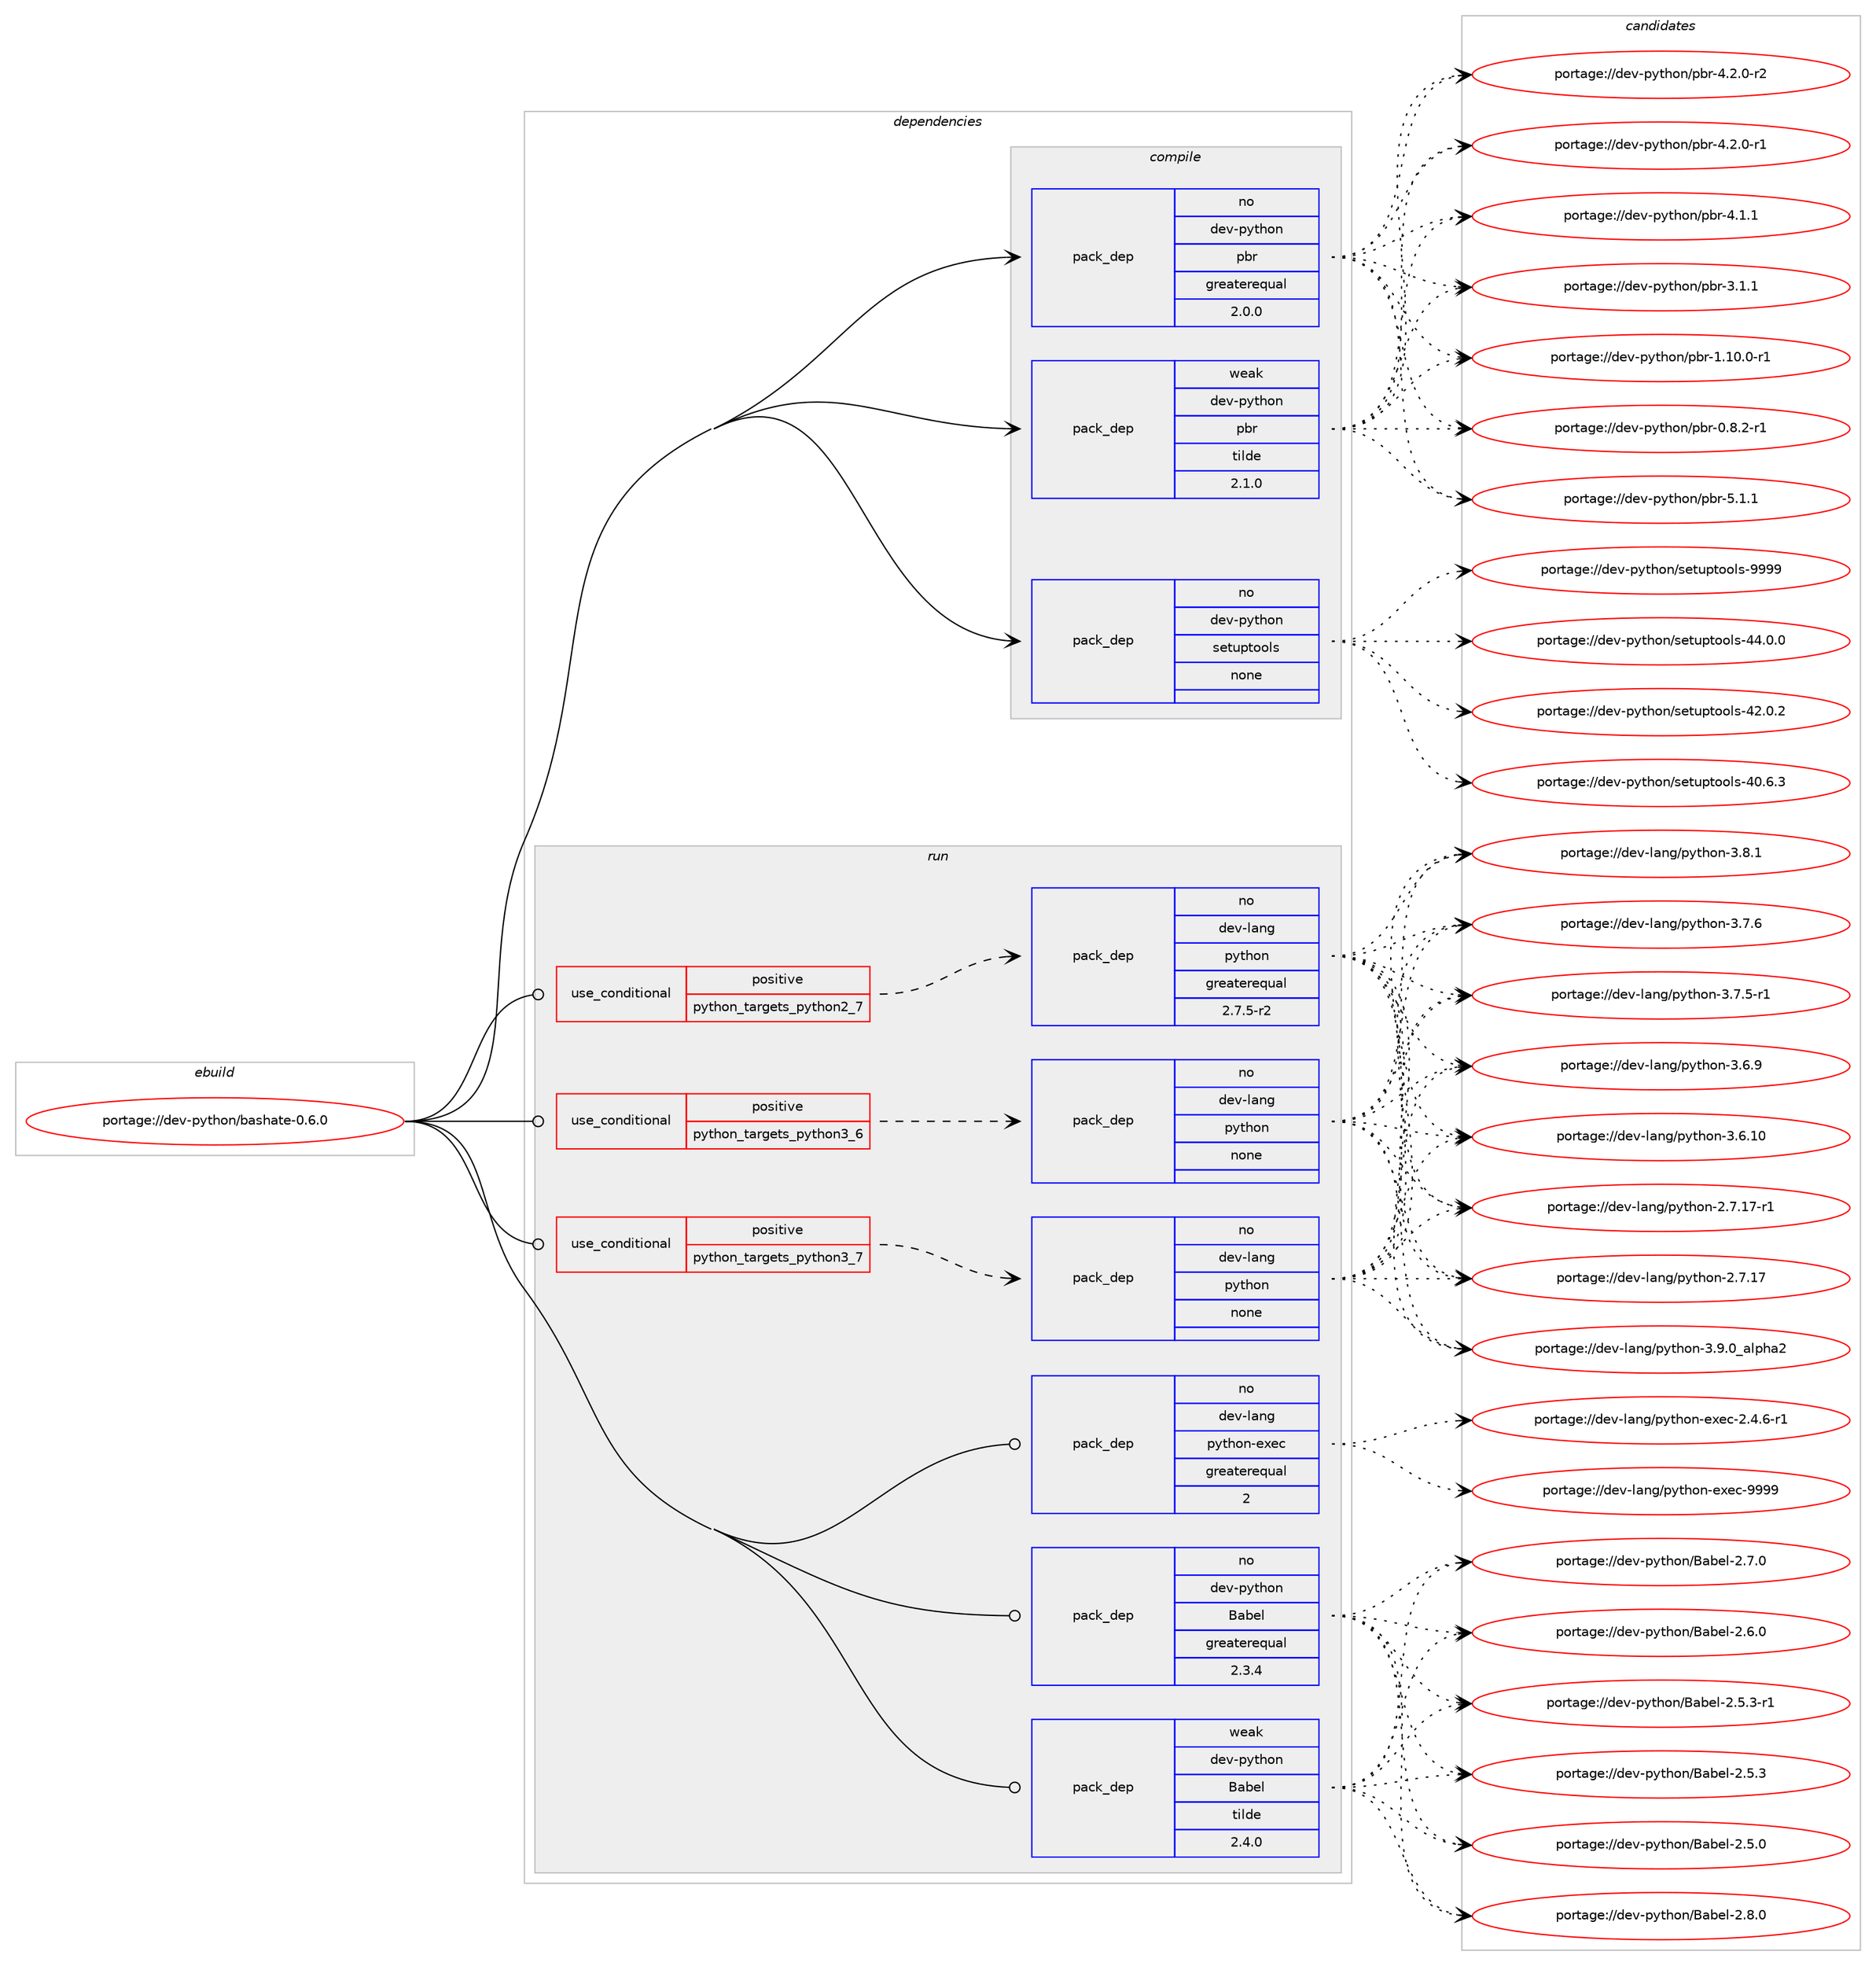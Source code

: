 digraph prolog {

# *************
# Graph options
# *************

newrank=true;
concentrate=true;
compound=true;
graph [rankdir=LR,fontname=Helvetica,fontsize=10,ranksep=1.5];#, ranksep=2.5, nodesep=0.2];
edge  [arrowhead=vee];
node  [fontname=Helvetica,fontsize=10];

# **********
# The ebuild
# **********

subgraph cluster_leftcol {
color=gray;
label=<<i>ebuild</i>>;
id [label="portage://dev-python/bashate-0.6.0", color=red, width=4, href="../dev-python/bashate-0.6.0.svg"];
}

# ****************
# The dependencies
# ****************

subgraph cluster_midcol {
color=gray;
label=<<i>dependencies</i>>;
subgraph cluster_compile {
fillcolor="#eeeeee";
style=filled;
label=<<i>compile</i>>;
subgraph pack346212 {
dependency469746 [label=<<TABLE BORDER="0" CELLBORDER="1" CELLSPACING="0" CELLPADDING="4" WIDTH="220"><TR><TD ROWSPAN="6" CELLPADDING="30">pack_dep</TD></TR><TR><TD WIDTH="110">no</TD></TR><TR><TD>dev-python</TD></TR><TR><TD>pbr</TD></TR><TR><TD>greaterequal</TD></TR><TR><TD>2.0.0</TD></TR></TABLE>>, shape=none, color=blue];
}
id:e -> dependency469746:w [weight=20,style="solid",arrowhead="vee"];
subgraph pack346213 {
dependency469747 [label=<<TABLE BORDER="0" CELLBORDER="1" CELLSPACING="0" CELLPADDING="4" WIDTH="220"><TR><TD ROWSPAN="6" CELLPADDING="30">pack_dep</TD></TR><TR><TD WIDTH="110">no</TD></TR><TR><TD>dev-python</TD></TR><TR><TD>setuptools</TD></TR><TR><TD>none</TD></TR><TR><TD></TD></TR></TABLE>>, shape=none, color=blue];
}
id:e -> dependency469747:w [weight=20,style="solid",arrowhead="vee"];
subgraph pack346214 {
dependency469748 [label=<<TABLE BORDER="0" CELLBORDER="1" CELLSPACING="0" CELLPADDING="4" WIDTH="220"><TR><TD ROWSPAN="6" CELLPADDING="30">pack_dep</TD></TR><TR><TD WIDTH="110">weak</TD></TR><TR><TD>dev-python</TD></TR><TR><TD>pbr</TD></TR><TR><TD>tilde</TD></TR><TR><TD>2.1.0</TD></TR></TABLE>>, shape=none, color=blue];
}
id:e -> dependency469748:w [weight=20,style="solid",arrowhead="vee"];
}
subgraph cluster_compileandrun {
fillcolor="#eeeeee";
style=filled;
label=<<i>compile and run</i>>;
}
subgraph cluster_run {
fillcolor="#eeeeee";
style=filled;
label=<<i>run</i>>;
subgraph cond118521 {
dependency469749 [label=<<TABLE BORDER="0" CELLBORDER="1" CELLSPACING="0" CELLPADDING="4"><TR><TD ROWSPAN="3" CELLPADDING="10">use_conditional</TD></TR><TR><TD>positive</TD></TR><TR><TD>python_targets_python2_7</TD></TR></TABLE>>, shape=none, color=red];
subgraph pack346215 {
dependency469750 [label=<<TABLE BORDER="0" CELLBORDER="1" CELLSPACING="0" CELLPADDING="4" WIDTH="220"><TR><TD ROWSPAN="6" CELLPADDING="30">pack_dep</TD></TR><TR><TD WIDTH="110">no</TD></TR><TR><TD>dev-lang</TD></TR><TR><TD>python</TD></TR><TR><TD>greaterequal</TD></TR><TR><TD>2.7.5-r2</TD></TR></TABLE>>, shape=none, color=blue];
}
dependency469749:e -> dependency469750:w [weight=20,style="dashed",arrowhead="vee"];
}
id:e -> dependency469749:w [weight=20,style="solid",arrowhead="odot"];
subgraph cond118522 {
dependency469751 [label=<<TABLE BORDER="0" CELLBORDER="1" CELLSPACING="0" CELLPADDING="4"><TR><TD ROWSPAN="3" CELLPADDING="10">use_conditional</TD></TR><TR><TD>positive</TD></TR><TR><TD>python_targets_python3_6</TD></TR></TABLE>>, shape=none, color=red];
subgraph pack346216 {
dependency469752 [label=<<TABLE BORDER="0" CELLBORDER="1" CELLSPACING="0" CELLPADDING="4" WIDTH="220"><TR><TD ROWSPAN="6" CELLPADDING="30">pack_dep</TD></TR><TR><TD WIDTH="110">no</TD></TR><TR><TD>dev-lang</TD></TR><TR><TD>python</TD></TR><TR><TD>none</TD></TR><TR><TD></TD></TR></TABLE>>, shape=none, color=blue];
}
dependency469751:e -> dependency469752:w [weight=20,style="dashed",arrowhead="vee"];
}
id:e -> dependency469751:w [weight=20,style="solid",arrowhead="odot"];
subgraph cond118523 {
dependency469753 [label=<<TABLE BORDER="0" CELLBORDER="1" CELLSPACING="0" CELLPADDING="4"><TR><TD ROWSPAN="3" CELLPADDING="10">use_conditional</TD></TR><TR><TD>positive</TD></TR><TR><TD>python_targets_python3_7</TD></TR></TABLE>>, shape=none, color=red];
subgraph pack346217 {
dependency469754 [label=<<TABLE BORDER="0" CELLBORDER="1" CELLSPACING="0" CELLPADDING="4" WIDTH="220"><TR><TD ROWSPAN="6" CELLPADDING="30">pack_dep</TD></TR><TR><TD WIDTH="110">no</TD></TR><TR><TD>dev-lang</TD></TR><TR><TD>python</TD></TR><TR><TD>none</TD></TR><TR><TD></TD></TR></TABLE>>, shape=none, color=blue];
}
dependency469753:e -> dependency469754:w [weight=20,style="dashed",arrowhead="vee"];
}
id:e -> dependency469753:w [weight=20,style="solid",arrowhead="odot"];
subgraph pack346218 {
dependency469755 [label=<<TABLE BORDER="0" CELLBORDER="1" CELLSPACING="0" CELLPADDING="4" WIDTH="220"><TR><TD ROWSPAN="6" CELLPADDING="30">pack_dep</TD></TR><TR><TD WIDTH="110">no</TD></TR><TR><TD>dev-lang</TD></TR><TR><TD>python-exec</TD></TR><TR><TD>greaterequal</TD></TR><TR><TD>2</TD></TR></TABLE>>, shape=none, color=blue];
}
id:e -> dependency469755:w [weight=20,style="solid",arrowhead="odot"];
subgraph pack346219 {
dependency469756 [label=<<TABLE BORDER="0" CELLBORDER="1" CELLSPACING="0" CELLPADDING="4" WIDTH="220"><TR><TD ROWSPAN="6" CELLPADDING="30">pack_dep</TD></TR><TR><TD WIDTH="110">no</TD></TR><TR><TD>dev-python</TD></TR><TR><TD>Babel</TD></TR><TR><TD>greaterequal</TD></TR><TR><TD>2.3.4</TD></TR></TABLE>>, shape=none, color=blue];
}
id:e -> dependency469756:w [weight=20,style="solid",arrowhead="odot"];
subgraph pack346220 {
dependency469757 [label=<<TABLE BORDER="0" CELLBORDER="1" CELLSPACING="0" CELLPADDING="4" WIDTH="220"><TR><TD ROWSPAN="6" CELLPADDING="30">pack_dep</TD></TR><TR><TD WIDTH="110">weak</TD></TR><TR><TD>dev-python</TD></TR><TR><TD>Babel</TD></TR><TR><TD>tilde</TD></TR><TR><TD>2.4.0</TD></TR></TABLE>>, shape=none, color=blue];
}
id:e -> dependency469757:w [weight=20,style="solid",arrowhead="odot"];
}
}

# **************
# The candidates
# **************

subgraph cluster_choices {
rank=same;
color=gray;
label=<<i>candidates</i>>;

subgraph choice346212 {
color=black;
nodesep=1;
choice100101118451121211161041111104711298114455346494649 [label="portage://dev-python/pbr-5.1.1", color=red, width=4,href="../dev-python/pbr-5.1.1.svg"];
choice1001011184511212111610411111047112981144552465046484511450 [label="portage://dev-python/pbr-4.2.0-r2", color=red, width=4,href="../dev-python/pbr-4.2.0-r2.svg"];
choice1001011184511212111610411111047112981144552465046484511449 [label="portage://dev-python/pbr-4.2.0-r1", color=red, width=4,href="../dev-python/pbr-4.2.0-r1.svg"];
choice100101118451121211161041111104711298114455246494649 [label="portage://dev-python/pbr-4.1.1", color=red, width=4,href="../dev-python/pbr-4.1.1.svg"];
choice100101118451121211161041111104711298114455146494649 [label="portage://dev-python/pbr-3.1.1", color=red, width=4,href="../dev-python/pbr-3.1.1.svg"];
choice100101118451121211161041111104711298114454946494846484511449 [label="portage://dev-python/pbr-1.10.0-r1", color=red, width=4,href="../dev-python/pbr-1.10.0-r1.svg"];
choice1001011184511212111610411111047112981144548465646504511449 [label="portage://dev-python/pbr-0.8.2-r1", color=red, width=4,href="../dev-python/pbr-0.8.2-r1.svg"];
dependency469746:e -> choice100101118451121211161041111104711298114455346494649:w [style=dotted,weight="100"];
dependency469746:e -> choice1001011184511212111610411111047112981144552465046484511450:w [style=dotted,weight="100"];
dependency469746:e -> choice1001011184511212111610411111047112981144552465046484511449:w [style=dotted,weight="100"];
dependency469746:e -> choice100101118451121211161041111104711298114455246494649:w [style=dotted,weight="100"];
dependency469746:e -> choice100101118451121211161041111104711298114455146494649:w [style=dotted,weight="100"];
dependency469746:e -> choice100101118451121211161041111104711298114454946494846484511449:w [style=dotted,weight="100"];
dependency469746:e -> choice1001011184511212111610411111047112981144548465646504511449:w [style=dotted,weight="100"];
}
subgraph choice346213 {
color=black;
nodesep=1;
choice10010111845112121116104111110471151011161171121161111111081154557575757 [label="portage://dev-python/setuptools-9999", color=red, width=4,href="../dev-python/setuptools-9999.svg"];
choice100101118451121211161041111104711510111611711211611111110811545525246484648 [label="portage://dev-python/setuptools-44.0.0", color=red, width=4,href="../dev-python/setuptools-44.0.0.svg"];
choice100101118451121211161041111104711510111611711211611111110811545525046484650 [label="portage://dev-python/setuptools-42.0.2", color=red, width=4,href="../dev-python/setuptools-42.0.2.svg"];
choice100101118451121211161041111104711510111611711211611111110811545524846544651 [label="portage://dev-python/setuptools-40.6.3", color=red, width=4,href="../dev-python/setuptools-40.6.3.svg"];
dependency469747:e -> choice10010111845112121116104111110471151011161171121161111111081154557575757:w [style=dotted,weight="100"];
dependency469747:e -> choice100101118451121211161041111104711510111611711211611111110811545525246484648:w [style=dotted,weight="100"];
dependency469747:e -> choice100101118451121211161041111104711510111611711211611111110811545525046484650:w [style=dotted,weight="100"];
dependency469747:e -> choice100101118451121211161041111104711510111611711211611111110811545524846544651:w [style=dotted,weight="100"];
}
subgraph choice346214 {
color=black;
nodesep=1;
choice100101118451121211161041111104711298114455346494649 [label="portage://dev-python/pbr-5.1.1", color=red, width=4,href="../dev-python/pbr-5.1.1.svg"];
choice1001011184511212111610411111047112981144552465046484511450 [label="portage://dev-python/pbr-4.2.0-r2", color=red, width=4,href="../dev-python/pbr-4.2.0-r2.svg"];
choice1001011184511212111610411111047112981144552465046484511449 [label="portage://dev-python/pbr-4.2.0-r1", color=red, width=4,href="../dev-python/pbr-4.2.0-r1.svg"];
choice100101118451121211161041111104711298114455246494649 [label="portage://dev-python/pbr-4.1.1", color=red, width=4,href="../dev-python/pbr-4.1.1.svg"];
choice100101118451121211161041111104711298114455146494649 [label="portage://dev-python/pbr-3.1.1", color=red, width=4,href="../dev-python/pbr-3.1.1.svg"];
choice100101118451121211161041111104711298114454946494846484511449 [label="portage://dev-python/pbr-1.10.0-r1", color=red, width=4,href="../dev-python/pbr-1.10.0-r1.svg"];
choice1001011184511212111610411111047112981144548465646504511449 [label="portage://dev-python/pbr-0.8.2-r1", color=red, width=4,href="../dev-python/pbr-0.8.2-r1.svg"];
dependency469748:e -> choice100101118451121211161041111104711298114455346494649:w [style=dotted,weight="100"];
dependency469748:e -> choice1001011184511212111610411111047112981144552465046484511450:w [style=dotted,weight="100"];
dependency469748:e -> choice1001011184511212111610411111047112981144552465046484511449:w [style=dotted,weight="100"];
dependency469748:e -> choice100101118451121211161041111104711298114455246494649:w [style=dotted,weight="100"];
dependency469748:e -> choice100101118451121211161041111104711298114455146494649:w [style=dotted,weight="100"];
dependency469748:e -> choice100101118451121211161041111104711298114454946494846484511449:w [style=dotted,weight="100"];
dependency469748:e -> choice1001011184511212111610411111047112981144548465646504511449:w [style=dotted,weight="100"];
}
subgraph choice346215 {
color=black;
nodesep=1;
choice10010111845108971101034711212111610411111045514657464895971081121049750 [label="portage://dev-lang/python-3.9.0_alpha2", color=red, width=4,href="../dev-lang/python-3.9.0_alpha2.svg"];
choice100101118451089711010347112121116104111110455146564649 [label="portage://dev-lang/python-3.8.1", color=red, width=4,href="../dev-lang/python-3.8.1.svg"];
choice100101118451089711010347112121116104111110455146554654 [label="portage://dev-lang/python-3.7.6", color=red, width=4,href="../dev-lang/python-3.7.6.svg"];
choice1001011184510897110103471121211161041111104551465546534511449 [label="portage://dev-lang/python-3.7.5-r1", color=red, width=4,href="../dev-lang/python-3.7.5-r1.svg"];
choice100101118451089711010347112121116104111110455146544657 [label="portage://dev-lang/python-3.6.9", color=red, width=4,href="../dev-lang/python-3.6.9.svg"];
choice10010111845108971101034711212111610411111045514654464948 [label="portage://dev-lang/python-3.6.10", color=red, width=4,href="../dev-lang/python-3.6.10.svg"];
choice100101118451089711010347112121116104111110455046554649554511449 [label="portage://dev-lang/python-2.7.17-r1", color=red, width=4,href="../dev-lang/python-2.7.17-r1.svg"];
choice10010111845108971101034711212111610411111045504655464955 [label="portage://dev-lang/python-2.7.17", color=red, width=4,href="../dev-lang/python-2.7.17.svg"];
dependency469750:e -> choice10010111845108971101034711212111610411111045514657464895971081121049750:w [style=dotted,weight="100"];
dependency469750:e -> choice100101118451089711010347112121116104111110455146564649:w [style=dotted,weight="100"];
dependency469750:e -> choice100101118451089711010347112121116104111110455146554654:w [style=dotted,weight="100"];
dependency469750:e -> choice1001011184510897110103471121211161041111104551465546534511449:w [style=dotted,weight="100"];
dependency469750:e -> choice100101118451089711010347112121116104111110455146544657:w [style=dotted,weight="100"];
dependency469750:e -> choice10010111845108971101034711212111610411111045514654464948:w [style=dotted,weight="100"];
dependency469750:e -> choice100101118451089711010347112121116104111110455046554649554511449:w [style=dotted,weight="100"];
dependency469750:e -> choice10010111845108971101034711212111610411111045504655464955:w [style=dotted,weight="100"];
}
subgraph choice346216 {
color=black;
nodesep=1;
choice10010111845108971101034711212111610411111045514657464895971081121049750 [label="portage://dev-lang/python-3.9.0_alpha2", color=red, width=4,href="../dev-lang/python-3.9.0_alpha2.svg"];
choice100101118451089711010347112121116104111110455146564649 [label="portage://dev-lang/python-3.8.1", color=red, width=4,href="../dev-lang/python-3.8.1.svg"];
choice100101118451089711010347112121116104111110455146554654 [label="portage://dev-lang/python-3.7.6", color=red, width=4,href="../dev-lang/python-3.7.6.svg"];
choice1001011184510897110103471121211161041111104551465546534511449 [label="portage://dev-lang/python-3.7.5-r1", color=red, width=4,href="../dev-lang/python-3.7.5-r1.svg"];
choice100101118451089711010347112121116104111110455146544657 [label="portage://dev-lang/python-3.6.9", color=red, width=4,href="../dev-lang/python-3.6.9.svg"];
choice10010111845108971101034711212111610411111045514654464948 [label="portage://dev-lang/python-3.6.10", color=red, width=4,href="../dev-lang/python-3.6.10.svg"];
choice100101118451089711010347112121116104111110455046554649554511449 [label="portage://dev-lang/python-2.7.17-r1", color=red, width=4,href="../dev-lang/python-2.7.17-r1.svg"];
choice10010111845108971101034711212111610411111045504655464955 [label="portage://dev-lang/python-2.7.17", color=red, width=4,href="../dev-lang/python-2.7.17.svg"];
dependency469752:e -> choice10010111845108971101034711212111610411111045514657464895971081121049750:w [style=dotted,weight="100"];
dependency469752:e -> choice100101118451089711010347112121116104111110455146564649:w [style=dotted,weight="100"];
dependency469752:e -> choice100101118451089711010347112121116104111110455146554654:w [style=dotted,weight="100"];
dependency469752:e -> choice1001011184510897110103471121211161041111104551465546534511449:w [style=dotted,weight="100"];
dependency469752:e -> choice100101118451089711010347112121116104111110455146544657:w [style=dotted,weight="100"];
dependency469752:e -> choice10010111845108971101034711212111610411111045514654464948:w [style=dotted,weight="100"];
dependency469752:e -> choice100101118451089711010347112121116104111110455046554649554511449:w [style=dotted,weight="100"];
dependency469752:e -> choice10010111845108971101034711212111610411111045504655464955:w [style=dotted,weight="100"];
}
subgraph choice346217 {
color=black;
nodesep=1;
choice10010111845108971101034711212111610411111045514657464895971081121049750 [label="portage://dev-lang/python-3.9.0_alpha2", color=red, width=4,href="../dev-lang/python-3.9.0_alpha2.svg"];
choice100101118451089711010347112121116104111110455146564649 [label="portage://dev-lang/python-3.8.1", color=red, width=4,href="../dev-lang/python-3.8.1.svg"];
choice100101118451089711010347112121116104111110455146554654 [label="portage://dev-lang/python-3.7.6", color=red, width=4,href="../dev-lang/python-3.7.6.svg"];
choice1001011184510897110103471121211161041111104551465546534511449 [label="portage://dev-lang/python-3.7.5-r1", color=red, width=4,href="../dev-lang/python-3.7.5-r1.svg"];
choice100101118451089711010347112121116104111110455146544657 [label="portage://dev-lang/python-3.6.9", color=red, width=4,href="../dev-lang/python-3.6.9.svg"];
choice10010111845108971101034711212111610411111045514654464948 [label="portage://dev-lang/python-3.6.10", color=red, width=4,href="../dev-lang/python-3.6.10.svg"];
choice100101118451089711010347112121116104111110455046554649554511449 [label="portage://dev-lang/python-2.7.17-r1", color=red, width=4,href="../dev-lang/python-2.7.17-r1.svg"];
choice10010111845108971101034711212111610411111045504655464955 [label="portage://dev-lang/python-2.7.17", color=red, width=4,href="../dev-lang/python-2.7.17.svg"];
dependency469754:e -> choice10010111845108971101034711212111610411111045514657464895971081121049750:w [style=dotted,weight="100"];
dependency469754:e -> choice100101118451089711010347112121116104111110455146564649:w [style=dotted,weight="100"];
dependency469754:e -> choice100101118451089711010347112121116104111110455146554654:w [style=dotted,weight="100"];
dependency469754:e -> choice1001011184510897110103471121211161041111104551465546534511449:w [style=dotted,weight="100"];
dependency469754:e -> choice100101118451089711010347112121116104111110455146544657:w [style=dotted,weight="100"];
dependency469754:e -> choice10010111845108971101034711212111610411111045514654464948:w [style=dotted,weight="100"];
dependency469754:e -> choice100101118451089711010347112121116104111110455046554649554511449:w [style=dotted,weight="100"];
dependency469754:e -> choice10010111845108971101034711212111610411111045504655464955:w [style=dotted,weight="100"];
}
subgraph choice346218 {
color=black;
nodesep=1;
choice10010111845108971101034711212111610411111045101120101994557575757 [label="portage://dev-lang/python-exec-9999", color=red, width=4,href="../dev-lang/python-exec-9999.svg"];
choice10010111845108971101034711212111610411111045101120101994550465246544511449 [label="portage://dev-lang/python-exec-2.4.6-r1", color=red, width=4,href="../dev-lang/python-exec-2.4.6-r1.svg"];
dependency469755:e -> choice10010111845108971101034711212111610411111045101120101994557575757:w [style=dotted,weight="100"];
dependency469755:e -> choice10010111845108971101034711212111610411111045101120101994550465246544511449:w [style=dotted,weight="100"];
}
subgraph choice346219 {
color=black;
nodesep=1;
choice1001011184511212111610411111047669798101108455046564648 [label="portage://dev-python/Babel-2.8.0", color=red, width=4,href="../dev-python/Babel-2.8.0.svg"];
choice1001011184511212111610411111047669798101108455046554648 [label="portage://dev-python/Babel-2.7.0", color=red, width=4,href="../dev-python/Babel-2.7.0.svg"];
choice1001011184511212111610411111047669798101108455046544648 [label="portage://dev-python/Babel-2.6.0", color=red, width=4,href="../dev-python/Babel-2.6.0.svg"];
choice10010111845112121116104111110476697981011084550465346514511449 [label="portage://dev-python/Babel-2.5.3-r1", color=red, width=4,href="../dev-python/Babel-2.5.3-r1.svg"];
choice1001011184511212111610411111047669798101108455046534651 [label="portage://dev-python/Babel-2.5.3", color=red, width=4,href="../dev-python/Babel-2.5.3.svg"];
choice1001011184511212111610411111047669798101108455046534648 [label="portage://dev-python/Babel-2.5.0", color=red, width=4,href="../dev-python/Babel-2.5.0.svg"];
dependency469756:e -> choice1001011184511212111610411111047669798101108455046564648:w [style=dotted,weight="100"];
dependency469756:e -> choice1001011184511212111610411111047669798101108455046554648:w [style=dotted,weight="100"];
dependency469756:e -> choice1001011184511212111610411111047669798101108455046544648:w [style=dotted,weight="100"];
dependency469756:e -> choice10010111845112121116104111110476697981011084550465346514511449:w [style=dotted,weight="100"];
dependency469756:e -> choice1001011184511212111610411111047669798101108455046534651:w [style=dotted,weight="100"];
dependency469756:e -> choice1001011184511212111610411111047669798101108455046534648:w [style=dotted,weight="100"];
}
subgraph choice346220 {
color=black;
nodesep=1;
choice1001011184511212111610411111047669798101108455046564648 [label="portage://dev-python/Babel-2.8.0", color=red, width=4,href="../dev-python/Babel-2.8.0.svg"];
choice1001011184511212111610411111047669798101108455046554648 [label="portage://dev-python/Babel-2.7.0", color=red, width=4,href="../dev-python/Babel-2.7.0.svg"];
choice1001011184511212111610411111047669798101108455046544648 [label="portage://dev-python/Babel-2.6.0", color=red, width=4,href="../dev-python/Babel-2.6.0.svg"];
choice10010111845112121116104111110476697981011084550465346514511449 [label="portage://dev-python/Babel-2.5.3-r1", color=red, width=4,href="../dev-python/Babel-2.5.3-r1.svg"];
choice1001011184511212111610411111047669798101108455046534651 [label="portage://dev-python/Babel-2.5.3", color=red, width=4,href="../dev-python/Babel-2.5.3.svg"];
choice1001011184511212111610411111047669798101108455046534648 [label="portage://dev-python/Babel-2.5.0", color=red, width=4,href="../dev-python/Babel-2.5.0.svg"];
dependency469757:e -> choice1001011184511212111610411111047669798101108455046564648:w [style=dotted,weight="100"];
dependency469757:e -> choice1001011184511212111610411111047669798101108455046554648:w [style=dotted,weight="100"];
dependency469757:e -> choice1001011184511212111610411111047669798101108455046544648:w [style=dotted,weight="100"];
dependency469757:e -> choice10010111845112121116104111110476697981011084550465346514511449:w [style=dotted,weight="100"];
dependency469757:e -> choice1001011184511212111610411111047669798101108455046534651:w [style=dotted,weight="100"];
dependency469757:e -> choice1001011184511212111610411111047669798101108455046534648:w [style=dotted,weight="100"];
}
}

}
